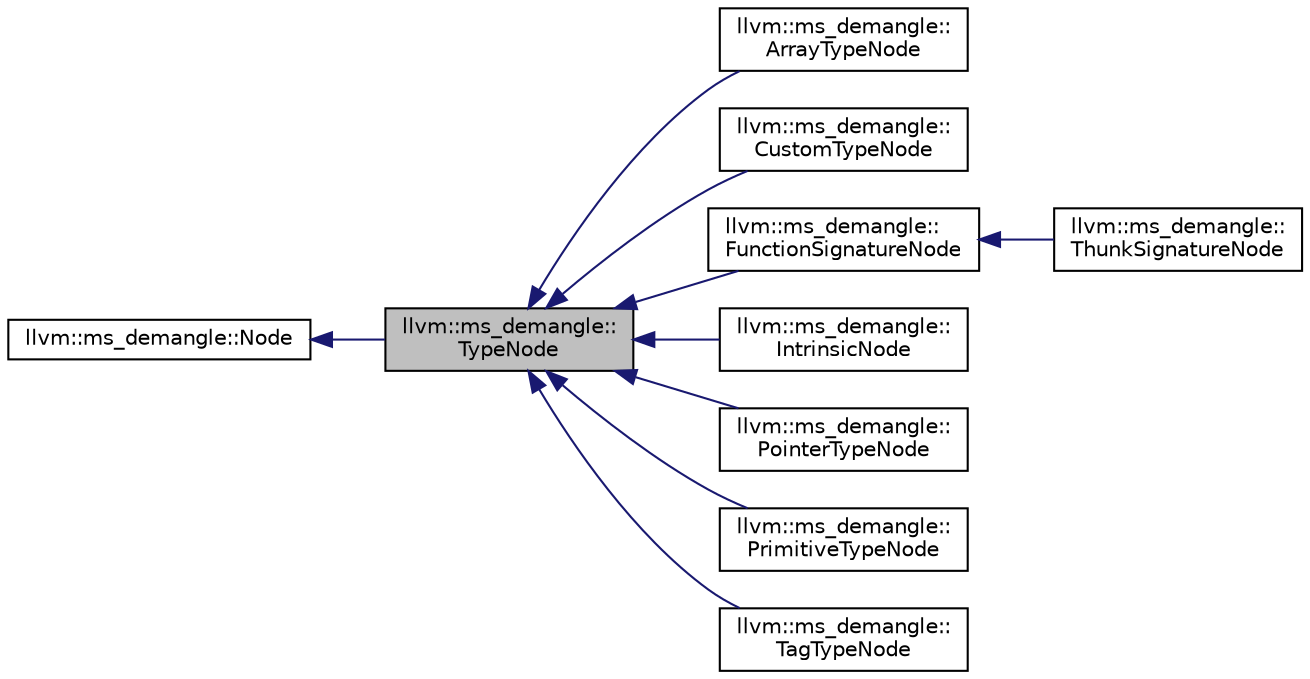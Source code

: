 digraph "llvm::ms_demangle::TypeNode"
{
 // LATEX_PDF_SIZE
  bgcolor="transparent";
  edge [fontname="Helvetica",fontsize="10",labelfontname="Helvetica",labelfontsize="10"];
  node [fontname="Helvetica",fontsize="10",shape="box"];
  rankdir="LR";
  Node1 [label="llvm::ms_demangle::\lTypeNode",height=0.2,width=0.4,color="black", fillcolor="grey75", style="filled", fontcolor="black",tooltip=" "];
  Node2 -> Node1 [dir="back",color="midnightblue",fontsize="10",style="solid",fontname="Helvetica"];
  Node2 [label="llvm::ms_demangle::Node",height=0.2,width=0.4,color="black",URL="$structllvm_1_1ms__demangle_1_1Node.html",tooltip=" "];
  Node1 -> Node3 [dir="back",color="midnightblue",fontsize="10",style="solid",fontname="Helvetica"];
  Node3 [label="llvm::ms_demangle::\lArrayTypeNode",height=0.2,width=0.4,color="black",URL="$structllvm_1_1ms__demangle_1_1ArrayTypeNode.html",tooltip=" "];
  Node1 -> Node4 [dir="back",color="midnightblue",fontsize="10",style="solid",fontname="Helvetica"];
  Node4 [label="llvm::ms_demangle::\lCustomTypeNode",height=0.2,width=0.4,color="black",URL="$structllvm_1_1ms__demangle_1_1CustomTypeNode.html",tooltip=" "];
  Node1 -> Node5 [dir="back",color="midnightblue",fontsize="10",style="solid",fontname="Helvetica"];
  Node5 [label="llvm::ms_demangle::\lFunctionSignatureNode",height=0.2,width=0.4,color="black",URL="$structllvm_1_1ms__demangle_1_1FunctionSignatureNode.html",tooltip=" "];
  Node5 -> Node6 [dir="back",color="midnightblue",fontsize="10",style="solid",fontname="Helvetica"];
  Node6 [label="llvm::ms_demangle::\lThunkSignatureNode",height=0.2,width=0.4,color="black",URL="$structllvm_1_1ms__demangle_1_1ThunkSignatureNode.html",tooltip=" "];
  Node1 -> Node7 [dir="back",color="midnightblue",fontsize="10",style="solid",fontname="Helvetica"];
  Node7 [label="llvm::ms_demangle::\lIntrinsicNode",height=0.2,width=0.4,color="black",URL="$structllvm_1_1ms__demangle_1_1IntrinsicNode.html",tooltip=" "];
  Node1 -> Node8 [dir="back",color="midnightblue",fontsize="10",style="solid",fontname="Helvetica"];
  Node8 [label="llvm::ms_demangle::\lPointerTypeNode",height=0.2,width=0.4,color="black",URL="$structllvm_1_1ms__demangle_1_1PointerTypeNode.html",tooltip=" "];
  Node1 -> Node9 [dir="back",color="midnightblue",fontsize="10",style="solid",fontname="Helvetica"];
  Node9 [label="llvm::ms_demangle::\lPrimitiveTypeNode",height=0.2,width=0.4,color="black",URL="$structllvm_1_1ms__demangle_1_1PrimitiveTypeNode.html",tooltip=" "];
  Node1 -> Node10 [dir="back",color="midnightblue",fontsize="10",style="solid",fontname="Helvetica"];
  Node10 [label="llvm::ms_demangle::\lTagTypeNode",height=0.2,width=0.4,color="black",URL="$structllvm_1_1ms__demangle_1_1TagTypeNode.html",tooltip=" "];
}
